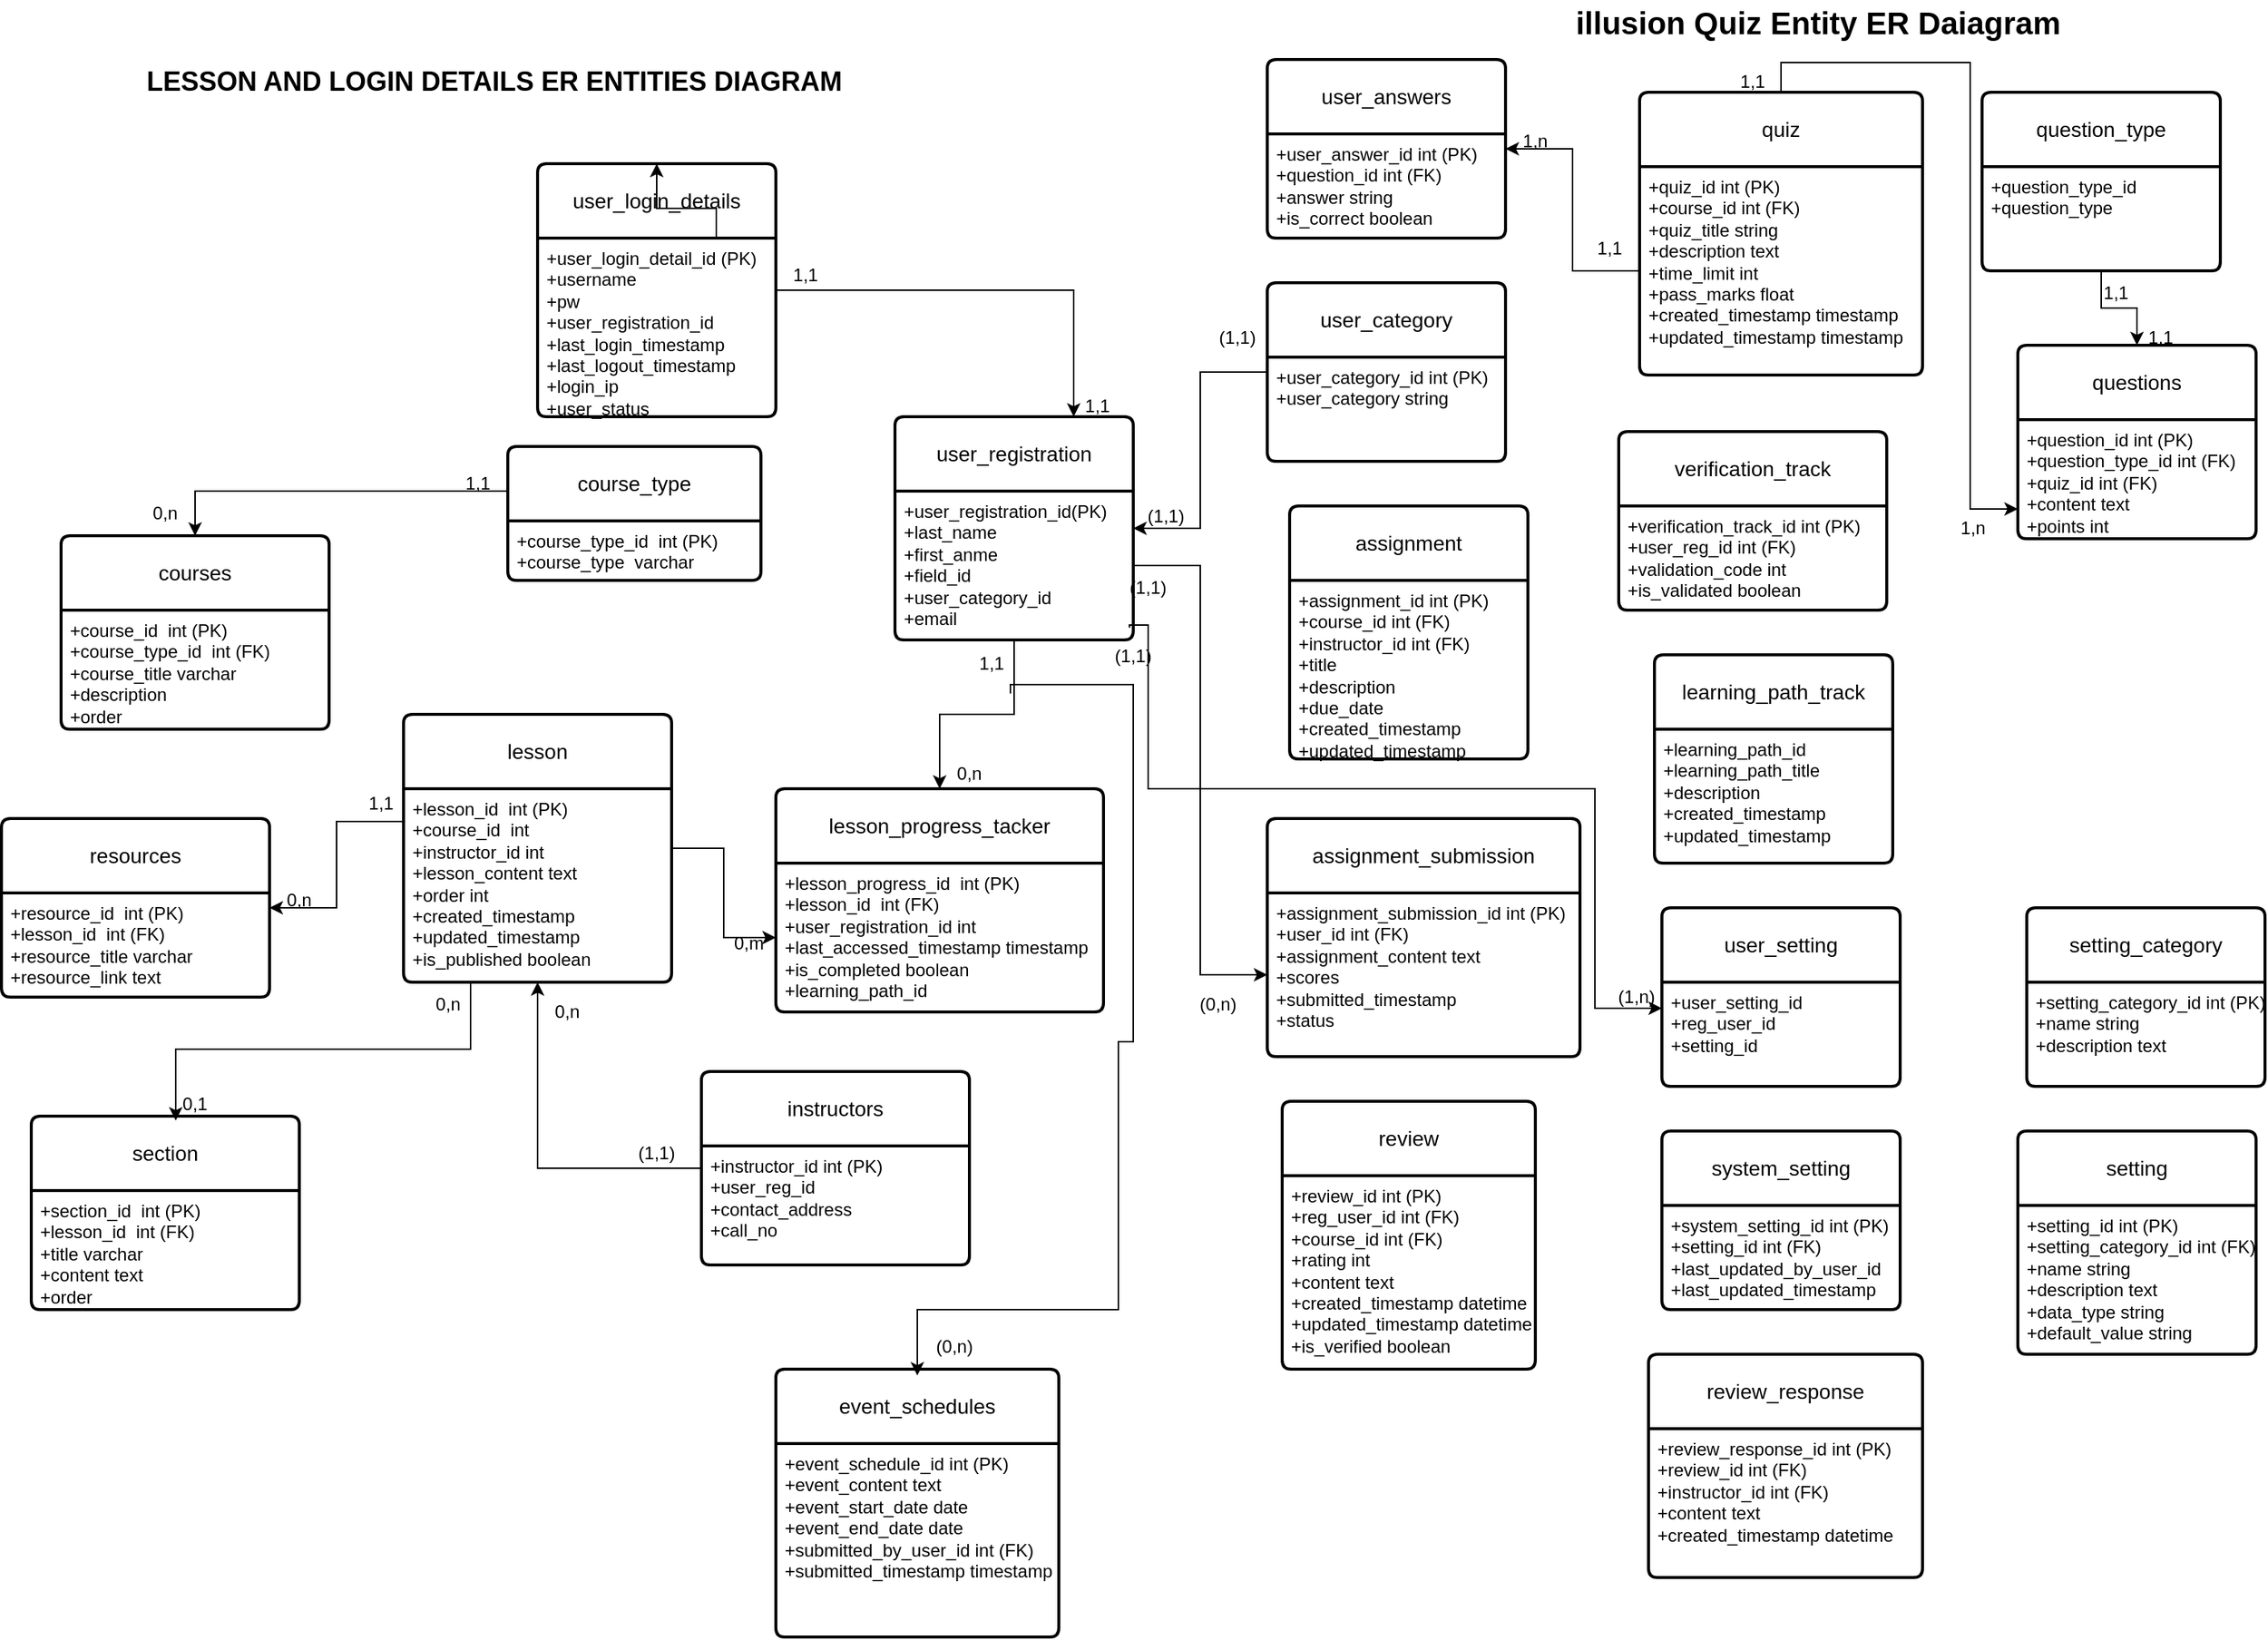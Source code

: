 <mxfile version="24.7.13">
  <diagram name="Page-1" id="WIzkgsFBizQJKrMtI0oR">
    <mxGraphModel dx="1023" dy="403" grid="1" gridSize="10" guides="1" tooltips="1" connect="1" arrows="1" fold="1" page="1" pageScale="1" pageWidth="1654" pageHeight="1169" math="0" shadow="0">
      <root>
        <mxCell id="0" />
        <mxCell id="1" parent="0" />
        <mxCell id="rcdddzgoVTeUVf7209Ef-74" value="LESSON AND LOGIN DETAILS ER ENTITIES DIAGRAM" style="text;html=1;align=center;verticalAlign=middle;whiteSpace=wrap;rounded=0;fontStyle=1;fontSize=18;" parent="1" vertex="1">
          <mxGeometry x="100" y="70" width="542" height="30" as="geometry" />
        </mxCell>
        <mxCell id="15M1-edb_IW5XRDmWn_Y-6" value="illusion Quiz Entity ER Daiagram" style="text;html=1;align=center;verticalAlign=middle;whiteSpace=wrap;rounded=0;fontStyle=1;fontSize=21;" vertex="1" parent="1">
          <mxGeometry x="1050" y="30" width="420" height="30" as="geometry" />
        </mxCell>
        <mxCell id="15M1-edb_IW5XRDmWn_Y-51" style="edgeStyle=orthogonalEdgeStyle;rounded=0;orthogonalLoop=1;jettySize=auto;html=1;entryX=1;entryY=0.25;entryDx=0;entryDy=0;" edge="1" parent="1" source="15M1-edb_IW5XRDmWn_Y-7" target="rcdddzgoVTeUVf7209Ef-18">
          <mxGeometry relative="1" as="geometry" />
        </mxCell>
        <mxCell id="15M1-edb_IW5XRDmWn_Y-7" value="user_category" style="swimlane;childLayout=stackLayout;horizontal=1;startSize=50;horizontalStack=0;rounded=1;fontSize=14;fontStyle=0;strokeWidth=2;resizeParent=0;resizeLast=1;shadow=0;dashed=0;align=center;arcSize=4;whiteSpace=wrap;html=1;" vertex="1" parent="1">
          <mxGeometry x="890" y="220" width="160" height="120" as="geometry" />
        </mxCell>
        <mxCell id="15M1-edb_IW5XRDmWn_Y-8" value="+user_category_id int (PK)&lt;br&gt;+user_category string" style="align=left;strokeColor=none;fillColor=none;spacingLeft=4;fontSize=12;verticalAlign=top;resizable=0;rotatable=0;part=1;html=1;" vertex="1" parent="15M1-edb_IW5XRDmWn_Y-7">
          <mxGeometry y="50" width="160" height="70" as="geometry" />
        </mxCell>
        <mxCell id="15M1-edb_IW5XRDmWn_Y-9" value="verification_track" style="swimlane;childLayout=stackLayout;horizontal=1;startSize=50;horizontalStack=0;rounded=1;fontSize=14;fontStyle=0;strokeWidth=2;resizeParent=0;resizeLast=1;shadow=0;dashed=0;align=center;arcSize=4;whiteSpace=wrap;html=1;" vertex="1" parent="1">
          <mxGeometry x="1126" y="320" width="180" height="120" as="geometry" />
        </mxCell>
        <mxCell id="15M1-edb_IW5XRDmWn_Y-10" value="+verification_track_id int (PK)&lt;br&gt;+user_reg_id int (FK)&lt;br&gt;&lt;div&gt;+validation_code int&lt;br&gt;&lt;/div&gt;&lt;div&gt;+is_validated boolean &lt;br&gt;&lt;/div&gt;" style="align=left;strokeColor=none;fillColor=none;spacingLeft=4;fontSize=12;verticalAlign=top;resizable=0;rotatable=0;part=1;html=1;" vertex="1" parent="15M1-edb_IW5XRDmWn_Y-9">
          <mxGeometry y="50" width="180" height="70" as="geometry" />
        </mxCell>
        <mxCell id="15M1-edb_IW5XRDmWn_Y-11" value="learning_path_track" style="swimlane;childLayout=stackLayout;horizontal=1;startSize=50;horizontalStack=0;rounded=1;fontSize=14;fontStyle=0;strokeWidth=2;resizeParent=0;resizeLast=1;shadow=0;dashed=0;align=center;arcSize=4;whiteSpace=wrap;html=1;" vertex="1" parent="1">
          <mxGeometry x="1150" y="470" width="160" height="140" as="geometry" />
        </mxCell>
        <mxCell id="15M1-edb_IW5XRDmWn_Y-12" value="+learning_path_id&lt;br&gt;+learning_path_title&lt;br&gt;&lt;div&gt;+description&lt;/div&gt;&lt;div&gt;+created_timestamp&lt;/div&gt;&lt;div&gt;+updated_timestamp&lt;br&gt;&lt;/div&gt;" style="align=left;strokeColor=none;fillColor=none;spacingLeft=4;fontSize=12;verticalAlign=top;resizable=0;rotatable=0;part=1;html=1;" vertex="1" parent="15M1-edb_IW5XRDmWn_Y-11">
          <mxGeometry y="50" width="160" height="90" as="geometry" />
        </mxCell>
        <mxCell id="15M1-edb_IW5XRDmWn_Y-13" value="assignment" style="swimlane;childLayout=stackLayout;horizontal=1;startSize=50;horizontalStack=0;rounded=1;fontSize=14;fontStyle=0;strokeWidth=2;resizeParent=0;resizeLast=1;shadow=0;dashed=0;align=center;arcSize=4;whiteSpace=wrap;html=1;" vertex="1" parent="1">
          <mxGeometry x="905" y="370" width="160" height="170" as="geometry" />
        </mxCell>
        <mxCell id="15M1-edb_IW5XRDmWn_Y-14" value="+assignment_id int (PK)&lt;br&gt;+course_id int (FK)&lt;br&gt;&lt;div&gt;+instructor_id int (FK)&lt;/div&gt;&lt;div&gt;+title&lt;/div&gt;&lt;div&gt;+description&lt;/div&gt;&lt;div&gt;+due_date&lt;/div&gt;&lt;div&gt;+created_timestamp&lt;/div&gt;&lt;div&gt;+updated_timestamp&lt;br&gt;&lt;/div&gt;" style="align=left;strokeColor=none;fillColor=none;spacingLeft=4;fontSize=12;verticalAlign=top;resizable=0;rotatable=0;part=1;html=1;" vertex="1" parent="15M1-edb_IW5XRDmWn_Y-13">
          <mxGeometry y="50" width="160" height="120" as="geometry" />
        </mxCell>
        <mxCell id="15M1-edb_IW5XRDmWn_Y-15" value="assignment_submission" style="swimlane;childLayout=stackLayout;horizontal=1;startSize=50;horizontalStack=0;rounded=1;fontSize=14;fontStyle=0;strokeWidth=2;resizeParent=0;resizeLast=1;shadow=0;dashed=0;align=center;arcSize=4;whiteSpace=wrap;html=1;" vertex="1" parent="1">
          <mxGeometry x="890" y="580" width="210" height="160" as="geometry" />
        </mxCell>
        <mxCell id="15M1-edb_IW5XRDmWn_Y-16" value="+assignment_submission_id int (PK)&lt;br&gt;+user_id int (FK)&lt;br&gt;&lt;div&gt;+assignment_content text&lt;/div&gt;&lt;div&gt;+scores&lt;/div&gt;&lt;div&gt;+submitted_timestamp&lt;/div&gt;&lt;div&gt;+status&lt;br&gt;&lt;/div&gt;" style="align=left;strokeColor=none;fillColor=none;spacingLeft=4;fontSize=12;verticalAlign=top;resizable=0;rotatable=0;part=1;html=1;" vertex="1" parent="15M1-edb_IW5XRDmWn_Y-15">
          <mxGeometry y="50" width="210" height="110" as="geometry" />
        </mxCell>
        <mxCell id="15M1-edb_IW5XRDmWn_Y-17" value="event_schedules" style="swimlane;childLayout=stackLayout;horizontal=1;startSize=50;horizontalStack=0;rounded=1;fontSize=14;fontStyle=0;strokeWidth=2;resizeParent=0;resizeLast=1;shadow=0;dashed=0;align=center;arcSize=4;whiteSpace=wrap;html=1;" vertex="1" parent="1">
          <mxGeometry x="560" y="950" width="190" height="180" as="geometry" />
        </mxCell>
        <mxCell id="15M1-edb_IW5XRDmWn_Y-18" value="+event_schedule_id int (PK)&lt;br&gt;+event_content text&lt;br&gt;&lt;div&gt;+event_start_date date&lt;br&gt;&lt;/div&gt;&lt;div&gt;+event_end_date date&lt;br&gt;&lt;/div&gt;&lt;div&gt;+submitted_by_user_id int (FK)&lt;br&gt;&lt;/div&gt;&lt;div&gt;+submitted_timestamp timestamp&lt;br&gt;&lt;/div&gt;" style="align=left;strokeColor=none;fillColor=none;spacingLeft=4;fontSize=12;verticalAlign=top;resizable=0;rotatable=0;part=1;html=1;" vertex="1" parent="15M1-edb_IW5XRDmWn_Y-17">
          <mxGeometry y="50" width="190" height="130" as="geometry" />
        </mxCell>
        <mxCell id="15M1-edb_IW5XRDmWn_Y-19" value="setting_category" style="swimlane;childLayout=stackLayout;horizontal=1;startSize=50;horizontalStack=0;rounded=1;fontSize=14;fontStyle=0;strokeWidth=2;resizeParent=0;resizeLast=1;shadow=0;dashed=0;align=center;arcSize=4;whiteSpace=wrap;html=1;" vertex="1" parent="1">
          <mxGeometry x="1400" y="640" width="160" height="120" as="geometry" />
        </mxCell>
        <mxCell id="15M1-edb_IW5XRDmWn_Y-20" value="+setting_category_id int (PK)&lt;br&gt;+name string&lt;br&gt;+description text" style="align=left;strokeColor=none;fillColor=none;spacingLeft=4;fontSize=12;verticalAlign=top;resizable=0;rotatable=0;part=1;html=1;" vertex="1" parent="15M1-edb_IW5XRDmWn_Y-19">
          <mxGeometry y="50" width="160" height="70" as="geometry" />
        </mxCell>
        <mxCell id="15M1-edb_IW5XRDmWn_Y-21" style="edgeStyle=orthogonalEdgeStyle;rounded=0;orthogonalLoop=1;jettySize=auto;html=1;exitX=0.5;exitY=0;exitDx=0;exitDy=0;entryX=0;entryY=0.75;entryDx=0;entryDy=0;" edge="1" parent="1" source="15M1-edb_IW5XRDmWn_Y-22" target="15M1-edb_IW5XRDmWn_Y-27">
          <mxGeometry relative="1" as="geometry" />
        </mxCell>
        <mxCell id="15M1-edb_IW5XRDmWn_Y-22" value="quiz" style="swimlane;childLayout=stackLayout;horizontal=1;startSize=50;horizontalStack=0;rounded=1;fontSize=14;fontStyle=0;strokeWidth=2;resizeParent=0;resizeLast=1;shadow=0;dashed=0;align=center;arcSize=4;whiteSpace=wrap;html=1;" vertex="1" parent="1">
          <mxGeometry x="1140" y="92" width="190" height="190" as="geometry" />
        </mxCell>
        <mxCell id="15M1-edb_IW5XRDmWn_Y-23" value="+quiz_id int (PK)&lt;br&gt;+course_id int (FK)&lt;br&gt;&lt;div&gt;+quiz_title string&lt;br&gt;&lt;/div&gt;&lt;div&gt;+description text&lt;br&gt;&lt;/div&gt;&lt;div&gt;+time_limit int&lt;br&gt;&lt;/div&gt;&lt;div&gt;+pass_marks float&lt;br&gt;&lt;/div&gt;&lt;div&gt;+created_timestamp timestamp &lt;br&gt;&lt;/div&gt;&lt;div&gt;+updated_timestamp timestamp&lt;br&gt;&lt;/div&gt;" style="align=left;strokeColor=none;fillColor=none;spacingLeft=4;fontSize=12;verticalAlign=top;resizable=0;rotatable=0;part=1;html=1;" vertex="1" parent="15M1-edb_IW5XRDmWn_Y-22">
          <mxGeometry y="50" width="190" height="140" as="geometry" />
        </mxCell>
        <mxCell id="15M1-edb_IW5XRDmWn_Y-24" value="question_type" style="swimlane;childLayout=stackLayout;horizontal=1;startSize=50;horizontalStack=0;rounded=1;fontSize=14;fontStyle=0;strokeWidth=2;resizeParent=0;resizeLast=1;shadow=0;dashed=0;align=center;arcSize=4;whiteSpace=wrap;html=1;" vertex="1" parent="1">
          <mxGeometry x="1370" y="92" width="160" height="120" as="geometry" />
        </mxCell>
        <mxCell id="15M1-edb_IW5XRDmWn_Y-25" value="+question_type_id&lt;br&gt;+question_type" style="align=left;strokeColor=none;fillColor=none;spacingLeft=4;fontSize=12;verticalAlign=top;resizable=0;rotatable=0;part=1;html=1;" vertex="1" parent="15M1-edb_IW5XRDmWn_Y-24">
          <mxGeometry y="50" width="160" height="70" as="geometry" />
        </mxCell>
        <mxCell id="15M1-edb_IW5XRDmWn_Y-26" value="questions" style="swimlane;childLayout=stackLayout;horizontal=1;startSize=50;horizontalStack=0;rounded=1;fontSize=14;fontStyle=0;strokeWidth=2;resizeParent=0;resizeLast=1;shadow=0;dashed=0;align=center;arcSize=4;whiteSpace=wrap;html=1;" vertex="1" parent="1">
          <mxGeometry x="1394" y="262" width="160" height="130" as="geometry" />
        </mxCell>
        <mxCell id="15M1-edb_IW5XRDmWn_Y-27" value="+question_id int (PK)&lt;br&gt;+question_type_id int (FK)&lt;br&gt;&lt;div&gt;+quiz_id int (FK)&lt;/div&gt;&lt;div&gt;+content text&lt;/div&gt;&lt;div&gt;+points int &lt;br&gt;&lt;/div&gt;&lt;div&gt;&lt;br&gt;&lt;/div&gt;" style="align=left;strokeColor=none;fillColor=none;spacingLeft=4;fontSize=12;verticalAlign=top;resizable=0;rotatable=0;part=1;html=1;" vertex="1" parent="15M1-edb_IW5XRDmWn_Y-26">
          <mxGeometry y="50" width="160" height="80" as="geometry" />
        </mxCell>
        <mxCell id="15M1-edb_IW5XRDmWn_Y-28" value="user_answers" style="swimlane;childLayout=stackLayout;horizontal=1;startSize=50;horizontalStack=0;rounded=1;fontSize=14;fontStyle=0;strokeWidth=2;resizeParent=0;resizeLast=1;shadow=0;dashed=0;align=center;arcSize=4;whiteSpace=wrap;html=1;" vertex="1" parent="1">
          <mxGeometry x="890" y="70" width="160" height="120" as="geometry" />
        </mxCell>
        <mxCell id="15M1-edb_IW5XRDmWn_Y-29" value="+user_answer_id int (PK)&lt;br&gt;+question_id int (FK)&lt;br&gt;&lt;div&gt;+answer string&lt;/div&gt;&lt;div&gt;+is_correct boolean&lt;br&gt;&lt;/div&gt;" style="align=left;strokeColor=none;fillColor=none;spacingLeft=4;fontSize=12;verticalAlign=top;resizable=0;rotatable=0;part=1;html=1;" vertex="1" parent="15M1-edb_IW5XRDmWn_Y-28">
          <mxGeometry y="50" width="160" height="70" as="geometry" />
        </mxCell>
        <mxCell id="15M1-edb_IW5XRDmWn_Y-30" style="edgeStyle=orthogonalEdgeStyle;rounded=0;orthogonalLoop=1;jettySize=auto;html=1;entryX=0.5;entryY=0;entryDx=0;entryDy=0;" edge="1" parent="1" source="15M1-edb_IW5XRDmWn_Y-25" target="15M1-edb_IW5XRDmWn_Y-26">
          <mxGeometry relative="1" as="geometry" />
        </mxCell>
        <mxCell id="15M1-edb_IW5XRDmWn_Y-31" value="1,1" style="text;html=1;align=center;verticalAlign=middle;whiteSpace=wrap;rounded=0;" vertex="1" parent="1">
          <mxGeometry x="1430" y="212" width="60" height="30" as="geometry" />
        </mxCell>
        <mxCell id="15M1-edb_IW5XRDmWn_Y-32" value="1,1" style="text;html=1;align=center;verticalAlign=middle;whiteSpace=wrap;rounded=0;" vertex="1" parent="1">
          <mxGeometry x="1460" y="242" width="60" height="30" as="geometry" />
        </mxCell>
        <mxCell id="15M1-edb_IW5XRDmWn_Y-33" value="1,1" style="text;html=1;align=center;verticalAlign=middle;whiteSpace=wrap;rounded=0;" vertex="1" parent="1">
          <mxGeometry x="1186" y="70" width="60" height="30" as="geometry" />
        </mxCell>
        <mxCell id="15M1-edb_IW5XRDmWn_Y-34" value="1,n" style="text;html=1;align=center;verticalAlign=middle;whiteSpace=wrap;rounded=0;" vertex="1" parent="1">
          <mxGeometry x="1334" y="370" width="60" height="30" as="geometry" />
        </mxCell>
        <mxCell id="15M1-edb_IW5XRDmWn_Y-35" style="edgeStyle=orthogonalEdgeStyle;rounded=0;orthogonalLoop=1;jettySize=auto;html=1;entryX=1;entryY=0.5;entryDx=0;entryDy=0;" edge="1" parent="1" source="15M1-edb_IW5XRDmWn_Y-23" target="15M1-edb_IW5XRDmWn_Y-28">
          <mxGeometry relative="1" as="geometry" />
        </mxCell>
        <mxCell id="15M1-edb_IW5XRDmWn_Y-36" value="1,1" style="text;html=1;align=center;verticalAlign=middle;whiteSpace=wrap;rounded=0;" vertex="1" parent="1">
          <mxGeometry x="1090" y="182" width="60" height="30" as="geometry" />
        </mxCell>
        <mxCell id="15M1-edb_IW5XRDmWn_Y-37" value="1,n" style="text;html=1;align=center;verticalAlign=middle;whiteSpace=wrap;rounded=0;" vertex="1" parent="1">
          <mxGeometry x="1040" y="110" width="60" height="30" as="geometry" />
        </mxCell>
        <mxCell id="15M1-edb_IW5XRDmWn_Y-38" value="setting" style="swimlane;childLayout=stackLayout;horizontal=1;startSize=50;horizontalStack=0;rounded=1;fontSize=14;fontStyle=0;strokeWidth=2;resizeParent=0;resizeLast=1;shadow=0;dashed=0;align=center;arcSize=4;whiteSpace=wrap;html=1;" vertex="1" parent="1">
          <mxGeometry x="1394" y="790" width="160" height="150" as="geometry" />
        </mxCell>
        <mxCell id="15M1-edb_IW5XRDmWn_Y-39" value="+setting_id int (PK)&lt;br&gt;+setting_category_id int (FK)&lt;br&gt;&lt;div&gt;+name string &lt;br&gt;&lt;/div&gt;&lt;div&gt;+description text&lt;br&gt;&lt;/div&gt;&lt;div&gt;+data_type string&lt;br&gt;&lt;/div&gt;&lt;div&gt;+default_value string&lt;br&gt;&lt;/div&gt;" style="align=left;strokeColor=none;fillColor=none;spacingLeft=4;fontSize=12;verticalAlign=top;resizable=0;rotatable=0;part=1;html=1;" vertex="1" parent="15M1-edb_IW5XRDmWn_Y-38">
          <mxGeometry y="50" width="160" height="100" as="geometry" />
        </mxCell>
        <mxCell id="15M1-edb_IW5XRDmWn_Y-40" value="user_setting" style="swimlane;childLayout=stackLayout;horizontal=1;startSize=50;horizontalStack=0;rounded=1;fontSize=14;fontStyle=0;strokeWidth=2;resizeParent=0;resizeLast=1;shadow=0;dashed=0;align=center;arcSize=4;whiteSpace=wrap;html=1;" vertex="1" parent="1">
          <mxGeometry x="1155" y="640" width="160" height="120" as="geometry" />
        </mxCell>
        <mxCell id="15M1-edb_IW5XRDmWn_Y-41" value="+user_setting_id&lt;br&gt;+reg_user_id&lt;br&gt;+setting_id" style="align=left;strokeColor=none;fillColor=none;spacingLeft=4;fontSize=12;verticalAlign=top;resizable=0;rotatable=0;part=1;html=1;" vertex="1" parent="15M1-edb_IW5XRDmWn_Y-40">
          <mxGeometry y="50" width="160" height="70" as="geometry" />
        </mxCell>
        <mxCell id="15M1-edb_IW5XRDmWn_Y-42" value="system_setting" style="swimlane;childLayout=stackLayout;horizontal=1;startSize=50;horizontalStack=0;rounded=1;fontSize=14;fontStyle=0;strokeWidth=2;resizeParent=0;resizeLast=1;shadow=0;dashed=0;align=center;arcSize=4;whiteSpace=wrap;html=1;" vertex="1" parent="1">
          <mxGeometry x="1155" y="790" width="160" height="120" as="geometry" />
        </mxCell>
        <mxCell id="15M1-edb_IW5XRDmWn_Y-43" value="+system_setting_id int (PK)&lt;br&gt;+setting_id int (FK)&lt;br&gt;&lt;div&gt;+last_updated_by_user_id&lt;/div&gt;&lt;div&gt;+last_updated_timestamp &lt;br&gt;&lt;/div&gt;" style="align=left;strokeColor=none;fillColor=none;spacingLeft=4;fontSize=12;verticalAlign=top;resizable=0;rotatable=0;part=1;html=1;" vertex="1" parent="15M1-edb_IW5XRDmWn_Y-42">
          <mxGeometry y="50" width="160" height="70" as="geometry" />
        </mxCell>
        <mxCell id="15M1-edb_IW5XRDmWn_Y-44" value="review" style="swimlane;childLayout=stackLayout;horizontal=1;startSize=50;horizontalStack=0;rounded=1;fontSize=14;fontStyle=0;strokeWidth=2;resizeParent=0;resizeLast=1;shadow=0;dashed=0;align=center;arcSize=4;whiteSpace=wrap;html=1;" vertex="1" parent="1">
          <mxGeometry x="900" y="770" width="170" height="180" as="geometry" />
        </mxCell>
        <mxCell id="15M1-edb_IW5XRDmWn_Y-45" value="+review_id int (PK)&lt;br&gt;+reg_user_id int (FK)&lt;br&gt;&lt;div&gt;+course_id int (FK)&lt;/div&gt;&lt;div&gt;+rating int &lt;br&gt;&lt;/div&gt;&lt;div&gt;+content text&lt;/div&gt;&lt;div&gt;+created_timestamp datetime&lt;/div&gt;&lt;div&gt;+updated_timestamp datetime&lt;/div&gt;&lt;div&gt;+is_verified boolean&lt;/div&gt;&lt;div&gt;&lt;br&gt;&lt;/div&gt;" style="align=left;strokeColor=none;fillColor=none;spacingLeft=4;fontSize=12;verticalAlign=top;resizable=0;rotatable=0;part=1;html=1;" vertex="1" parent="15M1-edb_IW5XRDmWn_Y-44">
          <mxGeometry y="50" width="170" height="130" as="geometry" />
        </mxCell>
        <mxCell id="15M1-edb_IW5XRDmWn_Y-46" value="review_response" style="swimlane;childLayout=stackLayout;horizontal=1;startSize=50;horizontalStack=0;rounded=1;fontSize=14;fontStyle=0;strokeWidth=2;resizeParent=0;resizeLast=1;shadow=0;dashed=0;align=center;arcSize=4;whiteSpace=wrap;html=1;" vertex="1" parent="1">
          <mxGeometry x="1146" y="940" width="184" height="150" as="geometry" />
        </mxCell>
        <mxCell id="15M1-edb_IW5XRDmWn_Y-47" value="+review_response_id int (PK)&lt;br&gt;+review_id int (FK)&lt;br&gt;&lt;div&gt;+instructor_id int (FK)&lt;/div&gt;&lt;div&gt;+content text&lt;/div&gt;&lt;div&gt;+created_timestamp datetime &lt;br&gt;&lt;/div&gt;" style="align=left;strokeColor=none;fillColor=none;spacingLeft=4;fontSize=12;verticalAlign=top;resizable=0;rotatable=0;part=1;html=1;" vertex="1" parent="15M1-edb_IW5XRDmWn_Y-46">
          <mxGeometry y="50" width="184" height="100" as="geometry" />
        </mxCell>
        <mxCell id="15M1-edb_IW5XRDmWn_Y-48" style="edgeStyle=orthogonalEdgeStyle;rounded=0;orthogonalLoop=1;jettySize=auto;html=1;exitX=0.75;exitY=1;exitDx=0;exitDy=0;" edge="1" parent="1" source="rcdddzgoVTeUVf7209Ef-62">
          <mxGeometry relative="1" as="geometry">
            <mxPoint x="655" y="954.286" as="targetPoint" />
            <Array as="points">
              <mxPoint x="718" y="490" />
              <mxPoint x="800" y="490" />
              <mxPoint x="800" y="730" />
              <mxPoint x="790" y="730" />
              <mxPoint x="790" y="910" />
              <mxPoint x="655" y="910" />
            </Array>
          </mxGeometry>
        </mxCell>
        <object label="resources" id="rcdddzgoVTeUVf7209Ef-29">
          <mxCell style="swimlane;childLayout=stackLayout;horizontal=1;startSize=50;horizontalStack=0;rounded=1;fontSize=14;fontStyle=0;strokeWidth=2;resizeParent=0;resizeLast=1;shadow=0;dashed=0;align=center;arcSize=4;whiteSpace=wrap;html=1;" parent="1" vertex="1">
            <mxGeometry x="40" y="580" width="180" height="120" as="geometry" />
          </mxCell>
        </object>
        <mxCell id="rcdddzgoVTeUVf7209Ef-30" value="+resource_id&amp;nbsp; int (PK)&lt;br&gt;+lesson_id&amp;nbsp; int (FK)&lt;br&gt;&lt;div&gt;+resource_title varchar&lt;br&gt;&lt;/div&gt;&lt;div&gt;+resource_link text&lt;/div&gt;&lt;div&gt;&amp;nbsp;&lt;br&gt;&lt;/div&gt;&lt;div&gt;&lt;br&gt;&lt;/div&gt;" style="align=left;strokeColor=none;fillColor=none;spacingLeft=4;fontSize=12;verticalAlign=top;resizable=0;rotatable=0;part=1;html=1;" parent="rcdddzgoVTeUVf7209Ef-29" vertex="1">
          <mxGeometry y="50" width="180" height="70" as="geometry" />
        </mxCell>
        <mxCell id="rcdddzgoVTeUVf7209Ef-48" style="edgeStyle=orthogonalEdgeStyle;rounded=0;orthogonalLoop=1;jettySize=auto;html=1;exitX=0.006;exitY=0.169;exitDx=0;exitDy=0;exitPerimeter=0;" parent="1" source="rcdddzgoVTeUVf7209Ef-20" target="rcdddzgoVTeUVf7209Ef-29" edge="1">
          <mxGeometry relative="1" as="geometry" />
        </mxCell>
        <mxCell id="rcdddzgoVTeUVf7209Ef-63" style="edgeStyle=orthogonalEdgeStyle;rounded=0;orthogonalLoop=1;jettySize=auto;html=1;entryX=0.75;entryY=0;entryDx=0;entryDy=0;" parent="1" source="rcdddzgoVTeUVf7209Ef-13" target="rcdddzgoVTeUVf7209Ef-17" edge="1">
          <mxGeometry relative="1" as="geometry" />
        </mxCell>
        <mxCell id="rcdddzgoVTeUVf7209Ef-13" value="user_login_details" style="swimlane;childLayout=stackLayout;horizontal=1;startSize=50;horizontalStack=0;rounded=1;fontSize=14;fontStyle=0;strokeWidth=2;resizeParent=0;resizeLast=1;shadow=0;dashed=0;align=center;arcSize=4;whiteSpace=wrap;html=1;" parent="1" vertex="1">
          <mxGeometry x="400" y="140" width="160" height="170" as="geometry" />
        </mxCell>
        <mxCell id="rcdddzgoVTeUVf7209Ef-14" value="+user_login_detail_id (PK)&lt;br&gt;+username&lt;br&gt;&lt;div&gt;+pw&lt;/div&gt;&lt;div&gt;+user_registration_id&lt;/div&gt;&lt;div&gt;+last_login_timestamp&lt;/div&gt;&lt;div&gt;+last_logout_timestamp&lt;/div&gt;&lt;div&gt;+login_ip&lt;/div&gt;&lt;div&gt;+user_status&lt;br&gt;&lt;/div&gt;" style="align=left;strokeColor=none;fillColor=none;spacingLeft=4;fontSize=12;verticalAlign=top;resizable=0;rotatable=0;part=1;html=1;" parent="rcdddzgoVTeUVf7209Ef-13" vertex="1">
          <mxGeometry y="50" width="160" height="120" as="geometry" />
        </mxCell>
        <mxCell id="15M1-edb_IW5XRDmWn_Y-5" style="edgeStyle=orthogonalEdgeStyle;rounded=0;orthogonalLoop=1;jettySize=auto;html=1;exitX=0.75;exitY=0;exitDx=0;exitDy=0;" edge="1" parent="rcdddzgoVTeUVf7209Ef-13" source="rcdddzgoVTeUVf7209Ef-14" target="rcdddzgoVTeUVf7209Ef-13">
          <mxGeometry relative="1" as="geometry" />
        </mxCell>
        <mxCell id="rcdddzgoVTeUVf7209Ef-17" value="user_registration" style="swimlane;childLayout=stackLayout;horizontal=1;startSize=50;horizontalStack=0;rounded=1;fontSize=14;fontStyle=0;strokeWidth=2;resizeParent=0;resizeLast=1;shadow=0;dashed=0;align=center;arcSize=4;whiteSpace=wrap;html=1;" parent="1" vertex="1">
          <mxGeometry x="640" y="310" width="160" height="150" as="geometry" />
        </mxCell>
        <mxCell id="rcdddzgoVTeUVf7209Ef-18" value="+user_registration_id(PK) &lt;br&gt;+last_name&lt;br&gt;&lt;div&gt;+first_anme&lt;br&gt;&lt;/div&gt;&lt;div&gt;+field_id&lt;/div&gt;&lt;div&gt;+user_category_id&lt;/div&gt;&lt;div&gt;+email&lt;/div&gt;" style="align=left;strokeColor=none;fillColor=none;spacingLeft=4;fontSize=12;verticalAlign=top;resizable=0;rotatable=0;part=1;html=1;" parent="rcdddzgoVTeUVf7209Ef-17" vertex="1">
          <mxGeometry y="50" width="160" height="100" as="geometry" />
        </mxCell>
        <object label="lesson " id="rcdddzgoVTeUVf7209Ef-19">
          <mxCell style="swimlane;childLayout=stackLayout;horizontal=1;startSize=50;horizontalStack=0;rounded=1;fontSize=14;fontStyle=0;strokeWidth=2;resizeParent=0;resizeLast=1;shadow=0;dashed=0;align=center;arcSize=4;whiteSpace=wrap;html=1;" parent="1" vertex="1">
            <mxGeometry x="310" y="510" width="180" height="180" as="geometry" />
          </mxCell>
        </object>
        <mxCell id="rcdddzgoVTeUVf7209Ef-20" value="+lesson_id&amp;nbsp; int (PK)&lt;br&gt;+course_id&amp;nbsp; int&lt;br&gt;&lt;div&gt;+instructor_id int&lt;/div&gt;&lt;div&gt;+lesson_content text&lt;/div&gt;&lt;div&gt;+order int&lt;br&gt;&lt;/div&gt;&lt;div&gt;+created_timestamp&lt;/div&gt;&lt;div&gt;+updated_timestamp&lt;/div&gt;&lt;div&gt;+is_published boolean &lt;br&gt;&lt;/div&gt;&lt;div&gt;&lt;br&gt;&lt;/div&gt;" style="align=left;strokeColor=none;fillColor=none;spacingLeft=4;fontSize=12;verticalAlign=top;resizable=0;rotatable=0;part=1;html=1;" parent="rcdddzgoVTeUVf7209Ef-19" vertex="1">
          <mxGeometry y="50" width="180" height="130" as="geometry" />
        </mxCell>
        <object label="section" id="rcdddzgoVTeUVf7209Ef-21">
          <mxCell style="swimlane;childLayout=stackLayout;horizontal=1;startSize=50;horizontalStack=0;rounded=1;fontSize=14;fontStyle=0;strokeWidth=2;resizeParent=0;resizeLast=1;shadow=0;dashed=0;align=center;arcSize=4;whiteSpace=wrap;html=1;" parent="1" vertex="1">
            <mxGeometry x="60" y="780" width="180" height="130" as="geometry" />
          </mxCell>
        </object>
        <mxCell id="rcdddzgoVTeUVf7209Ef-22" value="+section_id&amp;nbsp; int (PK)&lt;br&gt;+lesson_id&amp;nbsp; int (FK)&lt;br&gt;&lt;div&gt;+title varchar&lt;br&gt;&lt;/div&gt;&lt;div&gt;+content text&lt;/div&gt;&lt;div&gt;+order&lt;/div&gt;&lt;div&gt;&amp;nbsp;&lt;br&gt;&lt;/div&gt;&lt;div&gt;&lt;br&gt;&lt;/div&gt;" style="align=left;strokeColor=none;fillColor=none;spacingLeft=4;fontSize=12;verticalAlign=top;resizable=0;rotatable=0;part=1;html=1;" parent="rcdddzgoVTeUVf7209Ef-21" vertex="1">
          <mxGeometry y="50" width="180" height="80" as="geometry" />
        </mxCell>
        <mxCell id="rcdddzgoVTeUVf7209Ef-40" value="" style="edgeStyle=orthogonalEdgeStyle;rounded=0;orthogonalLoop=1;jettySize=auto;html=1;" parent="1" source="rcdddzgoVTeUVf7209Ef-23" target="rcdddzgoVTeUVf7209Ef-20" edge="1">
          <mxGeometry relative="1" as="geometry" />
        </mxCell>
        <object label="instructors" id="rcdddzgoVTeUVf7209Ef-23">
          <mxCell style="swimlane;childLayout=stackLayout;horizontal=1;startSize=50;horizontalStack=0;rounded=1;fontSize=14;fontStyle=0;strokeWidth=2;resizeParent=0;resizeLast=1;shadow=0;dashed=0;align=center;arcSize=4;whiteSpace=wrap;html=1;" parent="1" vertex="1">
            <mxGeometry x="510" y="750" width="180" height="130" as="geometry" />
          </mxCell>
        </object>
        <mxCell id="rcdddzgoVTeUVf7209Ef-24" value="+instructor_id int (PK)&lt;br&gt;+user_reg_id&lt;br&gt;&lt;div&gt;+contact_address&lt;br&gt;&lt;/div&gt;&lt;div&gt;+call_no&lt;br&gt;&lt;/div&gt;&lt;div&gt;&amp;nbsp;&lt;br&gt;&lt;/div&gt;&lt;div&gt;&lt;br&gt;&lt;/div&gt;" style="align=left;strokeColor=none;fillColor=none;spacingLeft=4;fontSize=12;verticalAlign=top;resizable=0;rotatable=0;part=1;html=1;" parent="rcdddzgoVTeUVf7209Ef-23" vertex="1">
          <mxGeometry y="50" width="180" height="80" as="geometry" />
        </mxCell>
        <object label="course_type" id="rcdddzgoVTeUVf7209Ef-25">
          <mxCell style="swimlane;childLayout=stackLayout;horizontal=1;startSize=50;horizontalStack=0;rounded=1;fontSize=14;fontStyle=0;strokeWidth=2;resizeParent=0;resizeLast=1;shadow=0;dashed=0;align=center;arcSize=4;whiteSpace=wrap;html=1;" parent="1" vertex="1">
            <mxGeometry x="380" y="330" width="170" height="90" as="geometry" />
          </mxCell>
        </object>
        <mxCell id="rcdddzgoVTeUVf7209Ef-26" value="+course_type_id&amp;nbsp; int (PK)&lt;br&gt;+course_type&amp;nbsp; varchar &lt;br&gt;&lt;br&gt;&lt;div&gt;&amp;nbsp;&lt;br&gt;&lt;/div&gt;&lt;div&gt;&lt;br&gt;&lt;/div&gt;" style="align=left;strokeColor=none;fillColor=none;spacingLeft=4;fontSize=12;verticalAlign=top;resizable=0;rotatable=0;part=1;html=1;" parent="rcdddzgoVTeUVf7209Ef-25" vertex="1">
          <mxGeometry y="50" width="170" height="40" as="geometry" />
        </mxCell>
        <object label="courses" id="rcdddzgoVTeUVf7209Ef-27">
          <mxCell style="swimlane;childLayout=stackLayout;horizontal=1;startSize=50;horizontalStack=0;rounded=1;fontSize=14;fontStyle=0;strokeWidth=2;resizeParent=0;resizeLast=1;shadow=0;dashed=0;align=center;arcSize=4;whiteSpace=wrap;html=1;" parent="1" vertex="1">
            <mxGeometry x="80" y="390" width="180" height="130" as="geometry" />
          </mxCell>
        </object>
        <mxCell id="rcdddzgoVTeUVf7209Ef-28" value="+course_id&amp;nbsp; int (PK)&lt;br&gt;+course_type_id&amp;nbsp; int (FK)&lt;br&gt;&lt;div&gt;+course_title varchar&lt;br&gt;&lt;/div&gt;&lt;div&gt;+description&lt;br&gt;&lt;/div&gt;&lt;div&gt;+order&lt;/div&gt;&lt;div&gt;&amp;nbsp;&lt;br&gt;&lt;/div&gt;&lt;div&gt;&lt;br&gt;&lt;/div&gt;" style="align=left;strokeColor=none;fillColor=none;spacingLeft=4;fontSize=12;verticalAlign=top;resizable=0;rotatable=0;part=1;html=1;" parent="rcdddzgoVTeUVf7209Ef-27" vertex="1">
          <mxGeometry y="50" width="180" height="80" as="geometry" />
        </mxCell>
        <object label="lesson_progress_tacker" id="rcdddzgoVTeUVf7209Ef-33">
          <mxCell style="swimlane;childLayout=stackLayout;horizontal=1;startSize=50;horizontalStack=0;rounded=1;fontSize=14;fontStyle=0;strokeWidth=2;resizeParent=0;resizeLast=1;shadow=0;dashed=0;align=center;arcSize=4;whiteSpace=wrap;html=1;" parent="1" vertex="1">
            <mxGeometry x="560" y="560" width="220" height="150" as="geometry" />
          </mxCell>
        </object>
        <mxCell id="rcdddzgoVTeUVf7209Ef-34" value="+lesson_progress_id&amp;nbsp; int (PK)&lt;br&gt;+lesson_id&amp;nbsp; int (FK)&lt;br&gt;&lt;div&gt;+user_registration_id int&lt;br&gt;&lt;/div&gt;&lt;div&gt;+last_accessed_timestamp timestamp&lt;br&gt;&lt;/div&gt;&lt;div&gt;+is_completed boolean&lt;/div&gt;&lt;div&gt;+learning_path_id&lt;br&gt;&lt;/div&gt;&lt;div&gt;&amp;nbsp;&lt;br&gt;&lt;/div&gt;&lt;div&gt;&lt;br&gt;&lt;/div&gt;" style="align=left;strokeColor=none;fillColor=none;spacingLeft=4;fontSize=12;verticalAlign=top;resizable=0;rotatable=0;part=1;html=1;" parent="rcdddzgoVTeUVf7209Ef-33" vertex="1">
          <mxGeometry y="50" width="220" height="100" as="geometry" />
        </mxCell>
        <mxCell id="rcdddzgoVTeUVf7209Ef-35" style="edgeStyle=orthogonalEdgeStyle;rounded=0;orthogonalLoop=1;jettySize=auto;html=1;exitX=0;exitY=0;exitDx=0;exitDy=0;entryX=0.5;entryY=0;entryDx=0;entryDy=0;" parent="1" source="rcdddzgoVTeUVf7209Ef-26" target="rcdddzgoVTeUVf7209Ef-27" edge="1">
          <mxGeometry relative="1" as="geometry" />
        </mxCell>
        <mxCell id="rcdddzgoVTeUVf7209Ef-36" value="0,n" style="text;html=1;align=center;verticalAlign=middle;whiteSpace=wrap;rounded=0;" parent="1" vertex="1">
          <mxGeometry x="120" y="360" width="60" height="30" as="geometry" />
        </mxCell>
        <mxCell id="rcdddzgoVTeUVf7209Ef-38" value="1,1" style="text;html=1;align=center;verticalAlign=middle;whiteSpace=wrap;rounded=0;" parent="1" vertex="1">
          <mxGeometry x="330" y="340" width="60" height="30" as="geometry" />
        </mxCell>
        <mxCell id="rcdddzgoVTeUVf7209Ef-42" value="(1,1)" style="text;html=1;align=center;verticalAlign=middle;whiteSpace=wrap;rounded=0;" parent="1" vertex="1">
          <mxGeometry x="450" y="790" width="60" height="30" as="geometry" />
        </mxCell>
        <mxCell id="rcdddzgoVTeUVf7209Ef-45" style="edgeStyle=orthogonalEdgeStyle;rounded=0;orthogonalLoop=1;jettySize=auto;html=1;entryX=0.5;entryY=0;entryDx=0;entryDy=0;" parent="1" source="rcdddzgoVTeUVf7209Ef-18" target="rcdddzgoVTeUVf7209Ef-33" edge="1">
          <mxGeometry relative="1" as="geometry" />
        </mxCell>
        <mxCell id="rcdddzgoVTeUVf7209Ef-50" style="edgeStyle=orthogonalEdgeStyle;rounded=0;orthogonalLoop=1;jettySize=auto;html=1;exitX=0.25;exitY=1;exitDx=0;exitDy=0;entryX=0.539;entryY=0.023;entryDx=0;entryDy=0;entryPerimeter=0;" parent="1" source="rcdddzgoVTeUVf7209Ef-20" target="rcdddzgoVTeUVf7209Ef-21" edge="1">
          <mxGeometry relative="1" as="geometry" />
        </mxCell>
        <mxCell id="rcdddzgoVTeUVf7209Ef-51" value="0,1" style="text;html=1;align=center;verticalAlign=middle;whiteSpace=wrap;rounded=0;" parent="1" vertex="1">
          <mxGeometry x="140" y="757" width="60" height="30" as="geometry" />
        </mxCell>
        <mxCell id="rcdddzgoVTeUVf7209Ef-52" value="0,n" style="text;html=1;align=center;verticalAlign=middle;whiteSpace=wrap;rounded=0;" parent="1" vertex="1">
          <mxGeometry x="390" y="690" width="60" height="40" as="geometry" />
        </mxCell>
        <mxCell id="rcdddzgoVTeUVf7209Ef-46" style="edgeStyle=orthogonalEdgeStyle;rounded=0;orthogonalLoop=1;jettySize=auto;html=1;exitX=1;exitY=0.5;exitDx=0;exitDy=0;" parent="1" source="rcdddzgoVTeUVf7209Ef-19" target="rcdddzgoVTeUVf7209Ef-34" edge="1">
          <mxGeometry relative="1" as="geometry" />
        </mxCell>
        <mxCell id="rcdddzgoVTeUVf7209Ef-57" value="0,m" style="text;html=1;align=center;verticalAlign=middle;whiteSpace=wrap;rounded=0;" parent="1" vertex="1">
          <mxGeometry x="512" y="649" width="60" height="30" as="geometry" />
        </mxCell>
        <mxCell id="rcdddzgoVTeUVf7209Ef-60" value="0,n" style="text;html=1;align=center;verticalAlign=middle;whiteSpace=wrap;rounded=0;" parent="1" vertex="1">
          <mxGeometry x="310" y="685" width="60" height="40" as="geometry" />
        </mxCell>
        <mxCell id="rcdddzgoVTeUVf7209Ef-61" value="0,n" style="text;html=1;align=center;verticalAlign=middle;whiteSpace=wrap;rounded=0;" parent="1" vertex="1">
          <mxGeometry x="660" y="530" width="60" height="40" as="geometry" />
        </mxCell>
        <mxCell id="rcdddzgoVTeUVf7209Ef-62" value="1,1" style="text;html=1;align=center;verticalAlign=middle;whiteSpace=wrap;rounded=0;" parent="1" vertex="1">
          <mxGeometry x="680" y="456" width="50" height="40" as="geometry" />
        </mxCell>
        <mxCell id="rcdddzgoVTeUVf7209Ef-64" value="1,1" style="text;html=1;align=center;verticalAlign=middle;whiteSpace=wrap;rounded=0;" parent="1" vertex="1">
          <mxGeometry x="550" y="200" width="60" height="30" as="geometry" />
        </mxCell>
        <mxCell id="rcdddzgoVTeUVf7209Ef-65" value="1,1" style="text;html=1;align=center;verticalAlign=middle;whiteSpace=wrap;rounded=0;" parent="1" vertex="1">
          <mxGeometry x="746" y="288" width="60" height="30" as="geometry" />
        </mxCell>
        <mxCell id="15M1-edb_IW5XRDmWn_Y-1" value="0,n" style="text;html=1;align=center;verticalAlign=middle;whiteSpace=wrap;rounded=0;" vertex="1" parent="1">
          <mxGeometry x="210" y="615" width="60" height="40" as="geometry" />
        </mxCell>
        <mxCell id="15M1-edb_IW5XRDmWn_Y-2" value="1,1" style="text;html=1;align=center;verticalAlign=middle;whiteSpace=wrap;rounded=0;" vertex="1" parent="1">
          <mxGeometry x="265" y="550" width="60" height="40" as="geometry" />
        </mxCell>
        <mxCell id="15M1-edb_IW5XRDmWn_Y-50" value="(0,n)" style="text;html=1;align=center;verticalAlign=middle;whiteSpace=wrap;rounded=0;" vertex="1" parent="1">
          <mxGeometry x="650" y="920" width="60" height="30" as="geometry" />
        </mxCell>
        <mxCell id="15M1-edb_IW5XRDmWn_Y-52" value="(1,1)" style="text;html=1;align=center;verticalAlign=middle;whiteSpace=wrap;rounded=0;" vertex="1" parent="1">
          <mxGeometry x="792" y="362" width="60" height="30" as="geometry" />
        </mxCell>
        <mxCell id="15M1-edb_IW5XRDmWn_Y-53" value="(1,1)" style="text;html=1;align=center;verticalAlign=middle;whiteSpace=wrap;rounded=0;" vertex="1" parent="1">
          <mxGeometry x="840" y="242" width="60" height="30" as="geometry" />
        </mxCell>
        <mxCell id="15M1-edb_IW5XRDmWn_Y-54" style="edgeStyle=orthogonalEdgeStyle;rounded=0;orthogonalLoop=1;jettySize=auto;html=1;entryX=0;entryY=0.5;entryDx=0;entryDy=0;" edge="1" parent="1" source="rcdddzgoVTeUVf7209Ef-18" target="15M1-edb_IW5XRDmWn_Y-16">
          <mxGeometry relative="1" as="geometry" />
        </mxCell>
        <mxCell id="15M1-edb_IW5XRDmWn_Y-57" style="edgeStyle=orthogonalEdgeStyle;rounded=0;orthogonalLoop=1;jettySize=auto;html=1;entryX=0;entryY=0.25;entryDx=0;entryDy=0;exitX=0.984;exitY=0.918;exitDx=0;exitDy=0;exitPerimeter=0;" edge="1" parent="1" source="rcdddzgoVTeUVf7209Ef-18" target="15M1-edb_IW5XRDmWn_Y-41">
          <mxGeometry relative="1" as="geometry">
            <mxPoint x="810" y="450" as="sourcePoint" />
            <Array as="points">
              <mxPoint x="797" y="450" />
              <mxPoint x="810" y="450" />
              <mxPoint x="810" y="560" />
              <mxPoint x="1110" y="560" />
              <mxPoint x="1110" y="707" />
            </Array>
          </mxGeometry>
        </mxCell>
        <mxCell id="15M1-edb_IW5XRDmWn_Y-55" value="(1,1)" style="text;html=1;align=center;verticalAlign=middle;whiteSpace=wrap;rounded=0;" vertex="1" parent="1">
          <mxGeometry x="780" y="410" width="60" height="30" as="geometry" />
        </mxCell>
        <mxCell id="15M1-edb_IW5XRDmWn_Y-56" value="(0,n)" style="text;html=1;align=center;verticalAlign=middle;whiteSpace=wrap;rounded=0;" vertex="1" parent="1">
          <mxGeometry x="827" y="690" width="60" height="30" as="geometry" />
        </mxCell>
        <mxCell id="15M1-edb_IW5XRDmWn_Y-58" value="(1,1)" style="text;html=1;align=center;verticalAlign=middle;whiteSpace=wrap;rounded=0;" vertex="1" parent="1">
          <mxGeometry x="770" y="456" width="60" height="30" as="geometry" />
        </mxCell>
        <mxCell id="15M1-edb_IW5XRDmWn_Y-59" value="(1,n)" style="text;html=1;align=center;verticalAlign=middle;whiteSpace=wrap;rounded=0;" vertex="1" parent="1">
          <mxGeometry x="1108" y="685" width="60" height="30" as="geometry" />
        </mxCell>
      </root>
    </mxGraphModel>
  </diagram>
</mxfile>
